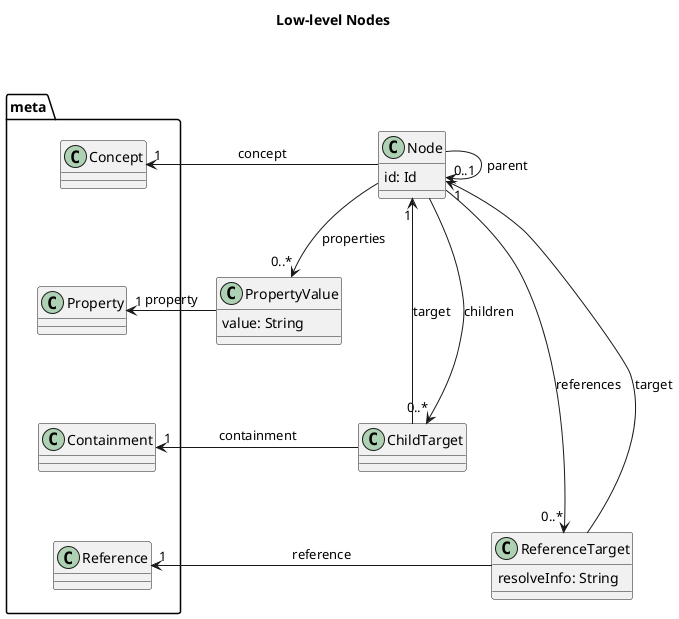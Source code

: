 @startuml

title Low-level Nodes

package meta {
    class Concept
    Concept -[hidden]-> Property
    class Property
    Property -[hidden]-> Containment
    class Containment
    Containment -[hidden]-> Reference
    class Reference
}

meta -[hidden]> Node

class Node {
    id: Id
}

Node -> "0..1" Node: parent
Concept "1" <- Node: concept

Node --> "0..*" PropertyValue: properties
class PropertyValue {
    value: String
}


Property "1" <- PropertyValue: property

Node --> "0..*" ChildTarget: children

PropertyValue -[hidden]-> ChildTarget

class ChildTarget {

}

ChildTarget -> "1" Node: target
Containment "1" <- ChildTarget: containment

Node --> "0..*" ReferenceTarget: references

ChildTarget -[hidden]-> ReferenceTarget

class ReferenceTarget {
    resolveInfo: String
}

ReferenceTarget -> "1" Node: target
Reference "1" <- ReferenceTarget: reference

@enduml